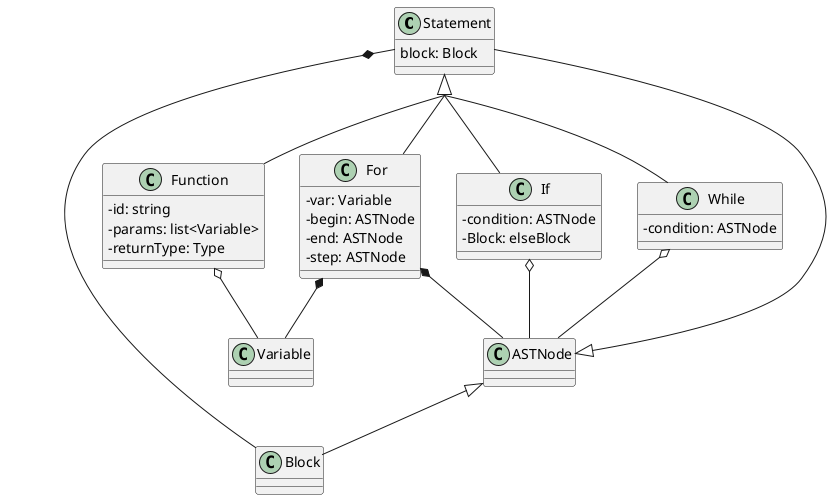 @startuml
skinparam classAttributeIconSize 0
skinparam groupInheritance 3

Statement *-- Block
class Statement {
  block: Block
}

Statement <|-- Function
Function o-- Variable
class Function {
  -id: string
  -params: list<Variable>
  -returnType: Type
}

Statement <|-- If
If o-- ASTNode
class If {
  -condition: ASTNode
  -Block: elseBlock
}

Statement <|-- For
For *-- ASTNode
For *-- Variable
class For {
  -var: Variable
  -begin: ASTNode
  -end: ASTNode
  -step: ASTNode
}

Statement <|-- While
While o-- ASTNode
class While {
  -condition: ASTNode
}

ASTNode <|-- Statement
ASTNode <|-- Block

@enduml
